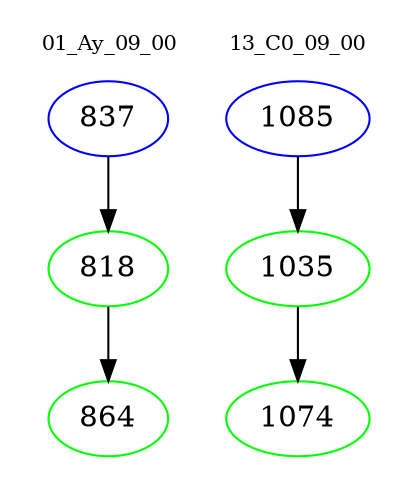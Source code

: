 digraph{
subgraph cluster_0 {
color = white
label = "01_Ay_09_00";
fontsize=10;
T0_837 [label="837", color="blue"]
T0_837 -> T0_818 [color="black"]
T0_818 [label="818", color="green"]
T0_818 -> T0_864 [color="black"]
T0_864 [label="864", color="green"]
}
subgraph cluster_1 {
color = white
label = "13_C0_09_00";
fontsize=10;
T1_1085 [label="1085", color="blue"]
T1_1085 -> T1_1035 [color="black"]
T1_1035 [label="1035", color="green"]
T1_1035 -> T1_1074 [color="black"]
T1_1074 [label="1074", color="green"]
}
}
